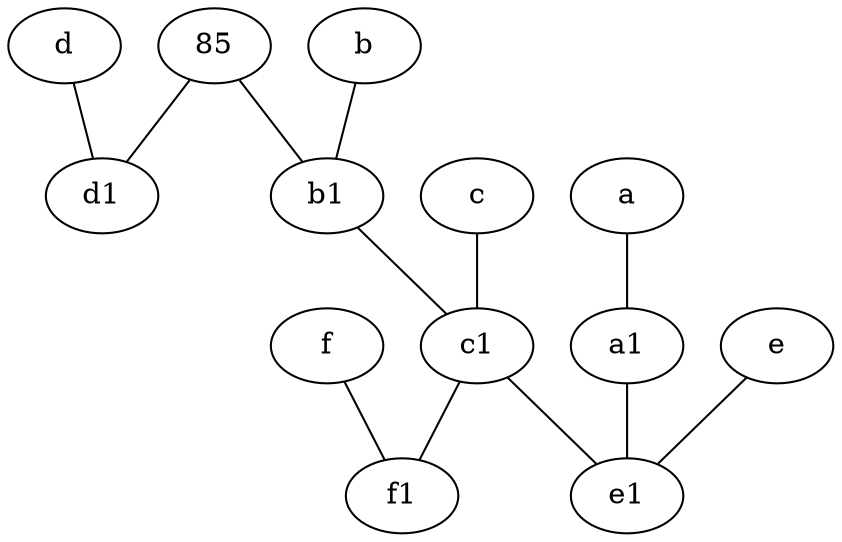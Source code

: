 graph {
	node [labelfontsize=50]
	85 [labelfontsize=50]
	c [labelfontsize=50 pos="4.5,2!"]
	a1 [labelfontsize=50 pos="8,3!"]
	d1 [labelfontsize=50 pos="3,5!"]
	f1 [labelfontsize=50 pos="3,8!"]
	e1 [labelfontsize=50 pos="7,7!"]
	b1 [labelfontsize=50 pos="9,4!"]
	c1 [labelfontsize=50 pos="4.5,3!"]
	e -- e1
	a1 -- e1
	b -- b1
	b1 -- c1
	c -- c1
	a -- a1
	c1 -- e1
	c1 -- f1
	85 -- d1
	85 -- b1
	f -- f1
	d -- d1
}
